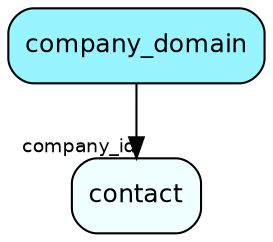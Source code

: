digraph company_domain  {
node [shape = box style="rounded, filled" fontname = "Helvetica" fontsize = "12" ]
edge [fontname = "Helvetica" fontsize = "9"]

company_domain[fillcolor = "cadetblue1"]
contact[fillcolor = "azure1"]
company_domain -> contact [headlabel = "company_id"]
}
